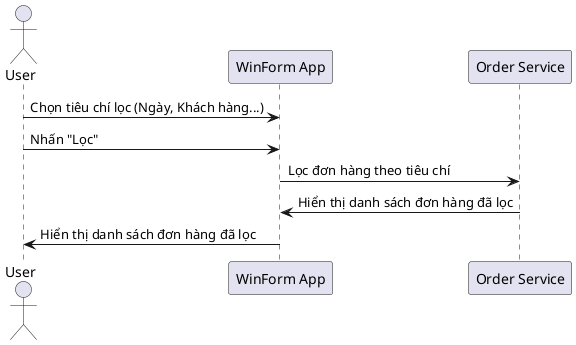 @startuml
actor User
participant "WinForm App" as App
participant "Order Service" as OrderService

User -> App: Chọn tiêu chí lọc (Ngày, Khách hàng...)
User -> App: Nhấn "Lọc"
App -> OrderService: Lọc đơn hàng theo tiêu chí
OrderService -> App: Hiển thị danh sách đơn hàng đã lọc
App -> User: Hiển thị danh sách đơn hàng đã lọc
@enduml

